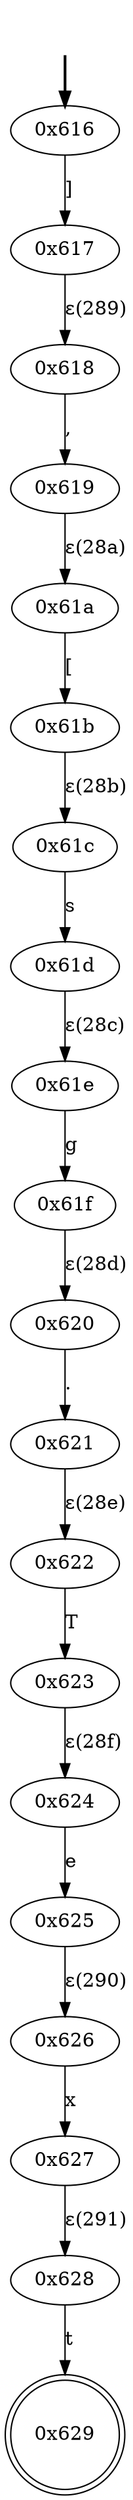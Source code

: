 digraph {
	fake [style=invisible]
	"0x616" [root=true]
	"0x617"
	"0x618"
	"0x619"
	"0x61a"
	"0x61b"
	"0x61c"
	"0x61d"
	"0x61e"
	"0x61f"
	"0x620"
	"0x621"
	"0x622"
	"0x623"
	"0x624"
	"0x625"
	"0x626"
	"0x627"
	"0x628"
	"0x629" [shape=doublecircle]
	fake -> "0x616" [style=bold]
	"0x616" -> "0x617" [label="]"]
	"0x618" -> "0x619" [label=","]
	"0x617" -> "0x618" [label="ε(289)"]
	"0x61a" -> "0x61b" [label="["]
	"0x619" -> "0x61a" [label="ε(28a)"]
	"0x61c" -> "0x61d" [label=s]
	"0x61b" -> "0x61c" [label="ε(28b)"]
	"0x61e" -> "0x61f" [label=g]
	"0x61d" -> "0x61e" [label="ε(28c)"]
	"0x620" -> "0x621" [label="."]
	"0x61f" -> "0x620" [label="ε(28d)"]
	"0x622" -> "0x623" [label=T]
	"0x621" -> "0x622" [label="ε(28e)"]
	"0x624" -> "0x625" [label=e]
	"0x623" -> "0x624" [label="ε(28f)"]
	"0x626" -> "0x627" [label=x]
	"0x625" -> "0x626" [label="ε(290)"]
	"0x628" -> "0x629" [label=t]
	"0x627" -> "0x628" [label="ε(291)"]
}
